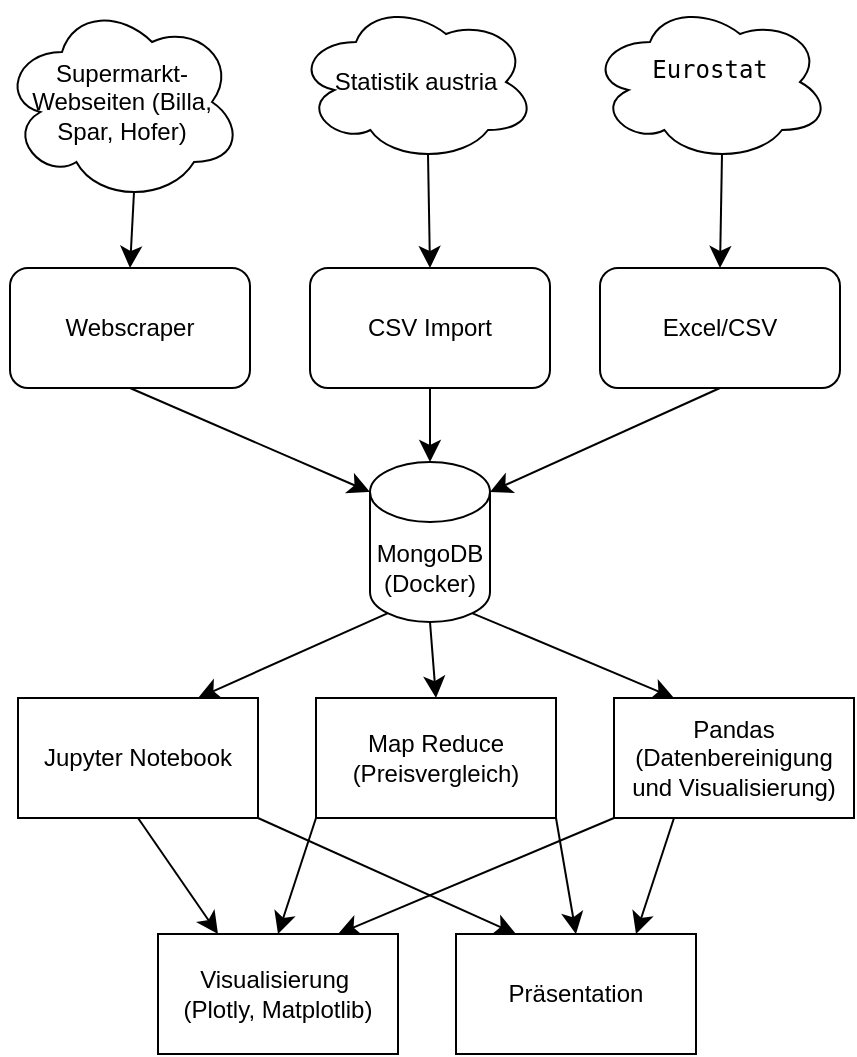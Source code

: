 <mxfile version="26.2.8">
  <diagram name="Seite-1" id="oIW_pXSPQGRMS0LYBTzX">
    <mxGraphModel dx="855" dy="1360" grid="0" gridSize="10" guides="1" tooltips="1" connect="1" arrows="1" fold="1" page="0" pageScale="1" pageWidth="827" pageHeight="1169" math="0" shadow="0">
      <root>
        <mxCell id="0" />
        <mxCell id="1" parent="0" />
        <mxCell id="5P0J4FbGZ8Ka_MXwy56o-21" style="edgeStyle=none;curved=1;rounded=0;orthogonalLoop=1;jettySize=auto;html=1;exitX=0.55;exitY=0.95;exitDx=0;exitDy=0;exitPerimeter=0;entryX=0.5;entryY=0;entryDx=0;entryDy=0;fontSize=12;startSize=8;endSize=8;" edge="1" parent="1" source="5P0J4FbGZ8Ka_MXwy56o-14" target="5P0J4FbGZ8Ka_MXwy56o-18">
          <mxGeometry relative="1" as="geometry" />
        </mxCell>
        <mxCell id="5P0J4FbGZ8Ka_MXwy56o-14" value="Supermarkt-Webseiten (Billa, Spar, Hofer)" style="ellipse;shape=cloud;whiteSpace=wrap;html=1;" vertex="1" parent="1">
          <mxGeometry x="-11" y="-535" width="120" height="100" as="geometry" />
        </mxCell>
        <mxCell id="5P0J4FbGZ8Ka_MXwy56o-22" style="edgeStyle=none;curved=1;rounded=0;orthogonalLoop=1;jettySize=auto;html=1;exitX=0.55;exitY=0.95;exitDx=0;exitDy=0;exitPerimeter=0;entryX=0.5;entryY=0;entryDx=0;entryDy=0;fontSize=12;startSize=8;endSize=8;" edge="1" parent="1" source="5P0J4FbGZ8Ka_MXwy56o-15" target="5P0J4FbGZ8Ka_MXwy56o-19">
          <mxGeometry relative="1" as="geometry" />
        </mxCell>
        <mxCell id="5P0J4FbGZ8Ka_MXwy56o-15" value="Statistik austria" style="ellipse;shape=cloud;whiteSpace=wrap;html=1;" vertex="1" parent="1">
          <mxGeometry x="136" y="-535" width="120" height="80" as="geometry" />
        </mxCell>
        <mxCell id="5P0J4FbGZ8Ka_MXwy56o-23" style="edgeStyle=none;curved=1;rounded=0;orthogonalLoop=1;jettySize=auto;html=1;exitX=0.55;exitY=0.95;exitDx=0;exitDy=0;exitPerimeter=0;entryX=0.5;entryY=0;entryDx=0;entryDy=0;fontSize=12;startSize=8;endSize=8;" edge="1" parent="1" source="5P0J4FbGZ8Ka_MXwy56o-16" target="5P0J4FbGZ8Ka_MXwy56o-20">
          <mxGeometry relative="1" as="geometry" />
        </mxCell>
        <mxCell id="5P0J4FbGZ8Ka_MXwy56o-16" value="&lt;div&gt;&lt;div&gt;&lt;font face=&quot;monospace&quot;&gt;Eurostat&lt;/font&gt;&lt;/div&gt;&lt;p class=&quot;&quot; data-end=&quot;654&quot; data-start=&quot;577&quot;&gt;&lt;/p&gt;&lt;/div&gt;&lt;p class=&quot;&quot; data-end=&quot;654&quot; data-start=&quot;577&quot;&gt;&lt;/p&gt;" style="ellipse;shape=cloud;whiteSpace=wrap;html=1;" vertex="1" parent="1">
          <mxGeometry x="283" y="-535" width="120" height="80" as="geometry" />
        </mxCell>
        <mxCell id="5P0J4FbGZ8Ka_MXwy56o-18" value="Webscraper" style="rounded=1;whiteSpace=wrap;html=1;" vertex="1" parent="1">
          <mxGeometry x="-7" y="-402" width="120" height="60" as="geometry" />
        </mxCell>
        <mxCell id="5P0J4FbGZ8Ka_MXwy56o-19" value="CSV Import" style="rounded=1;whiteSpace=wrap;html=1;" vertex="1" parent="1">
          <mxGeometry x="143" y="-402" width="120" height="60" as="geometry" />
        </mxCell>
        <mxCell id="5P0J4FbGZ8Ka_MXwy56o-20" value="Excel/CSV" style="rounded=1;whiteSpace=wrap;html=1;" vertex="1" parent="1">
          <mxGeometry x="288" y="-402" width="120" height="60" as="geometry" />
        </mxCell>
        <mxCell id="5P0J4FbGZ8Ka_MXwy56o-33" style="edgeStyle=none;curved=1;rounded=0;orthogonalLoop=1;jettySize=auto;html=1;exitX=0.145;exitY=1;exitDx=0;exitDy=-4.35;exitPerimeter=0;entryX=0.75;entryY=0;entryDx=0;entryDy=0;fontSize=12;startSize=8;endSize=8;" edge="1" parent="1" source="5P0J4FbGZ8Ka_MXwy56o-25" target="5P0J4FbGZ8Ka_MXwy56o-30">
          <mxGeometry relative="1" as="geometry" />
        </mxCell>
        <mxCell id="5P0J4FbGZ8Ka_MXwy56o-34" style="edgeStyle=none;curved=1;rounded=0;orthogonalLoop=1;jettySize=auto;html=1;exitX=0.5;exitY=1;exitDx=0;exitDy=0;exitPerimeter=0;entryX=0.5;entryY=0;entryDx=0;entryDy=0;fontSize=12;startSize=8;endSize=8;" edge="1" parent="1" source="5P0J4FbGZ8Ka_MXwy56o-25" target="5P0J4FbGZ8Ka_MXwy56o-31">
          <mxGeometry relative="1" as="geometry" />
        </mxCell>
        <mxCell id="5P0J4FbGZ8Ka_MXwy56o-35" style="edgeStyle=none;curved=1;rounded=0;orthogonalLoop=1;jettySize=auto;html=1;exitX=0.855;exitY=1;exitDx=0;exitDy=-4.35;exitPerimeter=0;entryX=0.25;entryY=0;entryDx=0;entryDy=0;fontSize=12;startSize=8;endSize=8;" edge="1" parent="1" source="5P0J4FbGZ8Ka_MXwy56o-25" target="5P0J4FbGZ8Ka_MXwy56o-32">
          <mxGeometry relative="1" as="geometry" />
        </mxCell>
        <mxCell id="5P0J4FbGZ8Ka_MXwy56o-25" value="MongoDB (Docker)" style="shape=cylinder3;whiteSpace=wrap;html=1;boundedLbl=1;backgroundOutline=1;size=15;" vertex="1" parent="1">
          <mxGeometry x="173" y="-305" width="60" height="80" as="geometry" />
        </mxCell>
        <mxCell id="5P0J4FbGZ8Ka_MXwy56o-27" style="edgeStyle=none;curved=1;rounded=0;orthogonalLoop=1;jettySize=auto;html=1;exitX=0.5;exitY=1;exitDx=0;exitDy=0;entryX=0;entryY=0;entryDx=0;entryDy=15;entryPerimeter=0;fontSize=12;startSize=8;endSize=8;" edge="1" parent="1" source="5P0J4FbGZ8Ka_MXwy56o-18" target="5P0J4FbGZ8Ka_MXwy56o-25">
          <mxGeometry relative="1" as="geometry" />
        </mxCell>
        <mxCell id="5P0J4FbGZ8Ka_MXwy56o-28" style="edgeStyle=none;curved=1;rounded=0;orthogonalLoop=1;jettySize=auto;html=1;exitX=0.5;exitY=1;exitDx=0;exitDy=0;entryX=0.5;entryY=0;entryDx=0;entryDy=0;entryPerimeter=0;fontSize=12;startSize=8;endSize=8;" edge="1" parent="1" source="5P0J4FbGZ8Ka_MXwy56o-19" target="5P0J4FbGZ8Ka_MXwy56o-25">
          <mxGeometry relative="1" as="geometry" />
        </mxCell>
        <mxCell id="5P0J4FbGZ8Ka_MXwy56o-29" style="edgeStyle=none;curved=1;rounded=0;orthogonalLoop=1;jettySize=auto;html=1;exitX=0.5;exitY=1;exitDx=0;exitDy=0;entryX=1;entryY=0;entryDx=0;entryDy=15;entryPerimeter=0;fontSize=12;startSize=8;endSize=8;" edge="1" parent="1" source="5P0J4FbGZ8Ka_MXwy56o-20" target="5P0J4FbGZ8Ka_MXwy56o-25">
          <mxGeometry relative="1" as="geometry" />
        </mxCell>
        <mxCell id="5P0J4FbGZ8Ka_MXwy56o-39" style="edgeStyle=none;curved=1;rounded=0;orthogonalLoop=1;jettySize=auto;html=1;exitX=0.5;exitY=1;exitDx=0;exitDy=0;entryX=0.25;entryY=0;entryDx=0;entryDy=0;fontSize=12;startSize=8;endSize=8;" edge="1" parent="1" source="5P0J4FbGZ8Ka_MXwy56o-30" target="5P0J4FbGZ8Ka_MXwy56o-36">
          <mxGeometry relative="1" as="geometry" />
        </mxCell>
        <mxCell id="5P0J4FbGZ8Ka_MXwy56o-43" style="edgeStyle=none;curved=1;rounded=0;orthogonalLoop=1;jettySize=auto;html=1;entryX=0.25;entryY=0;entryDx=0;entryDy=0;fontSize=12;startSize=8;endSize=8;exitX=1;exitY=1;exitDx=0;exitDy=0;" edge="1" parent="1" source="5P0J4FbGZ8Ka_MXwy56o-30" target="5P0J4FbGZ8Ka_MXwy56o-37">
          <mxGeometry relative="1" as="geometry">
            <mxPoint x="88" y="-125" as="sourcePoint" />
          </mxGeometry>
        </mxCell>
        <mxCell id="5P0J4FbGZ8Ka_MXwy56o-30" value="Jupyter Notebook" style="rounded=0;whiteSpace=wrap;html=1;" vertex="1" parent="1">
          <mxGeometry x="-3" y="-187" width="120" height="60" as="geometry" />
        </mxCell>
        <mxCell id="5P0J4FbGZ8Ka_MXwy56o-40" style="edgeStyle=none;curved=1;rounded=0;orthogonalLoop=1;jettySize=auto;html=1;exitX=0;exitY=1;exitDx=0;exitDy=0;entryX=0.5;entryY=0;entryDx=0;entryDy=0;fontSize=12;startSize=8;endSize=8;" edge="1" parent="1" source="5P0J4FbGZ8Ka_MXwy56o-31" target="5P0J4FbGZ8Ka_MXwy56o-36">
          <mxGeometry relative="1" as="geometry" />
        </mxCell>
        <mxCell id="5P0J4FbGZ8Ka_MXwy56o-45" style="edgeStyle=none;curved=1;rounded=0;orthogonalLoop=1;jettySize=auto;html=1;exitX=1;exitY=1;exitDx=0;exitDy=0;entryX=0.5;entryY=0;entryDx=0;entryDy=0;fontSize=12;startSize=8;endSize=8;" edge="1" parent="1" source="5P0J4FbGZ8Ka_MXwy56o-31" target="5P0J4FbGZ8Ka_MXwy56o-37">
          <mxGeometry relative="1" as="geometry" />
        </mxCell>
        <mxCell id="5P0J4FbGZ8Ka_MXwy56o-31" value="Map Reduce&lt;div&gt;(Preisvergleich)&lt;/div&gt;" style="rounded=0;whiteSpace=wrap;html=1;" vertex="1" parent="1">
          <mxGeometry x="146" y="-187" width="120" height="60" as="geometry" />
        </mxCell>
        <mxCell id="5P0J4FbGZ8Ka_MXwy56o-41" style="edgeStyle=none;curved=1;rounded=0;orthogonalLoop=1;jettySize=auto;html=1;exitX=0;exitY=1;exitDx=0;exitDy=0;entryX=0.75;entryY=0;entryDx=0;entryDy=0;fontSize=12;startSize=8;endSize=8;" edge="1" parent="1" source="5P0J4FbGZ8Ka_MXwy56o-32" target="5P0J4FbGZ8Ka_MXwy56o-36">
          <mxGeometry relative="1" as="geometry" />
        </mxCell>
        <mxCell id="5P0J4FbGZ8Ka_MXwy56o-44" style="edgeStyle=none;curved=1;rounded=0;orthogonalLoop=1;jettySize=auto;html=1;exitX=0.25;exitY=1;exitDx=0;exitDy=0;entryX=0.75;entryY=0;entryDx=0;entryDy=0;fontSize=12;startSize=8;endSize=8;" edge="1" parent="1" source="5P0J4FbGZ8Ka_MXwy56o-32" target="5P0J4FbGZ8Ka_MXwy56o-37">
          <mxGeometry relative="1" as="geometry" />
        </mxCell>
        <mxCell id="5P0J4FbGZ8Ka_MXwy56o-32" value="Pandas (Datenbereinigung und Visualisierung)" style="rounded=0;whiteSpace=wrap;html=1;" vertex="1" parent="1">
          <mxGeometry x="295" y="-187" width="120" height="60" as="geometry" />
        </mxCell>
        <mxCell id="5P0J4FbGZ8Ka_MXwy56o-36" value="Visualisierung&amp;nbsp;&lt;div&gt;(Plotly, Matplotlib)&lt;/div&gt;" style="rounded=0;whiteSpace=wrap;html=1;" vertex="1" parent="1">
          <mxGeometry x="67" y="-69" width="120" height="60" as="geometry" />
        </mxCell>
        <mxCell id="5P0J4FbGZ8Ka_MXwy56o-37" value="Präsentation" style="rounded=0;whiteSpace=wrap;html=1;" vertex="1" parent="1">
          <mxGeometry x="216" y="-69" width="120" height="60" as="geometry" />
        </mxCell>
      </root>
    </mxGraphModel>
  </diagram>
</mxfile>

